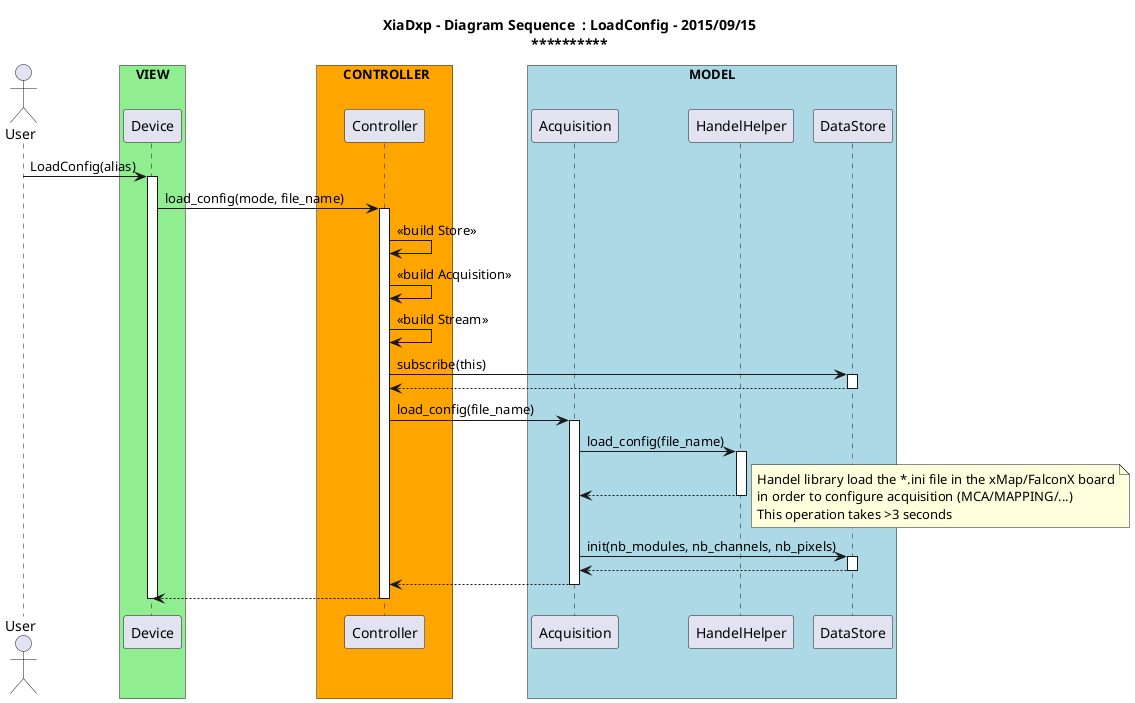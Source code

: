 @startuml

title <b>XiaDxp - Diagram Sequence  : LoadConfig - 2015/09/15</b>\n**********************************************

actor User

participant "Device" as Device
box "VIEW" #LightGreen
	participant Device
end box

participant "Controller" as Ctrl
box "       CONTROLLER      " #Orange
	participant Ctrl
end box

participant "Acquisition" as Acq
participant "HandelHelper" as Handel
participant "DataStore" as Store
box "MODEL" #LightBlue
	participant Acq
    participant Handel
    participant Store
end box

User -> Device: LoadConfig(alias)
activate Device

Device -> Ctrl: load_config(mode, file_name)
activate Ctrl

Ctrl -> Ctrl: <<build Store>>
Ctrl -> Ctrl: <<build Acquisition>>
Ctrl -> Ctrl: <<build Stream>>



Ctrl -> Store : subscribe(this)
activate Store

Store --> Ctrl : 
deactivate Store

Ctrl -> Acq : load_config(file_name)
activate Acq

Acq -> Handel : load_config(file_name)
activate Handel

Handel --> Acq 
deactivate Handel

note right 
        Handel library load the *.ini file in the xMap/FalconX board
        in order to configure acquisition (MCA/MAPPING/...)
        This operation takes >3 seconds
end note

Acq -> Store : init(nb_modules, nb_channels, nb_pixels)
activate Store

Store --> Acq : 
deactivate Store

Acq --> Ctrl : 
deactivate Acq


Ctrl --> Device : 
deactivate Ctrl

deactivate Device

@enduml